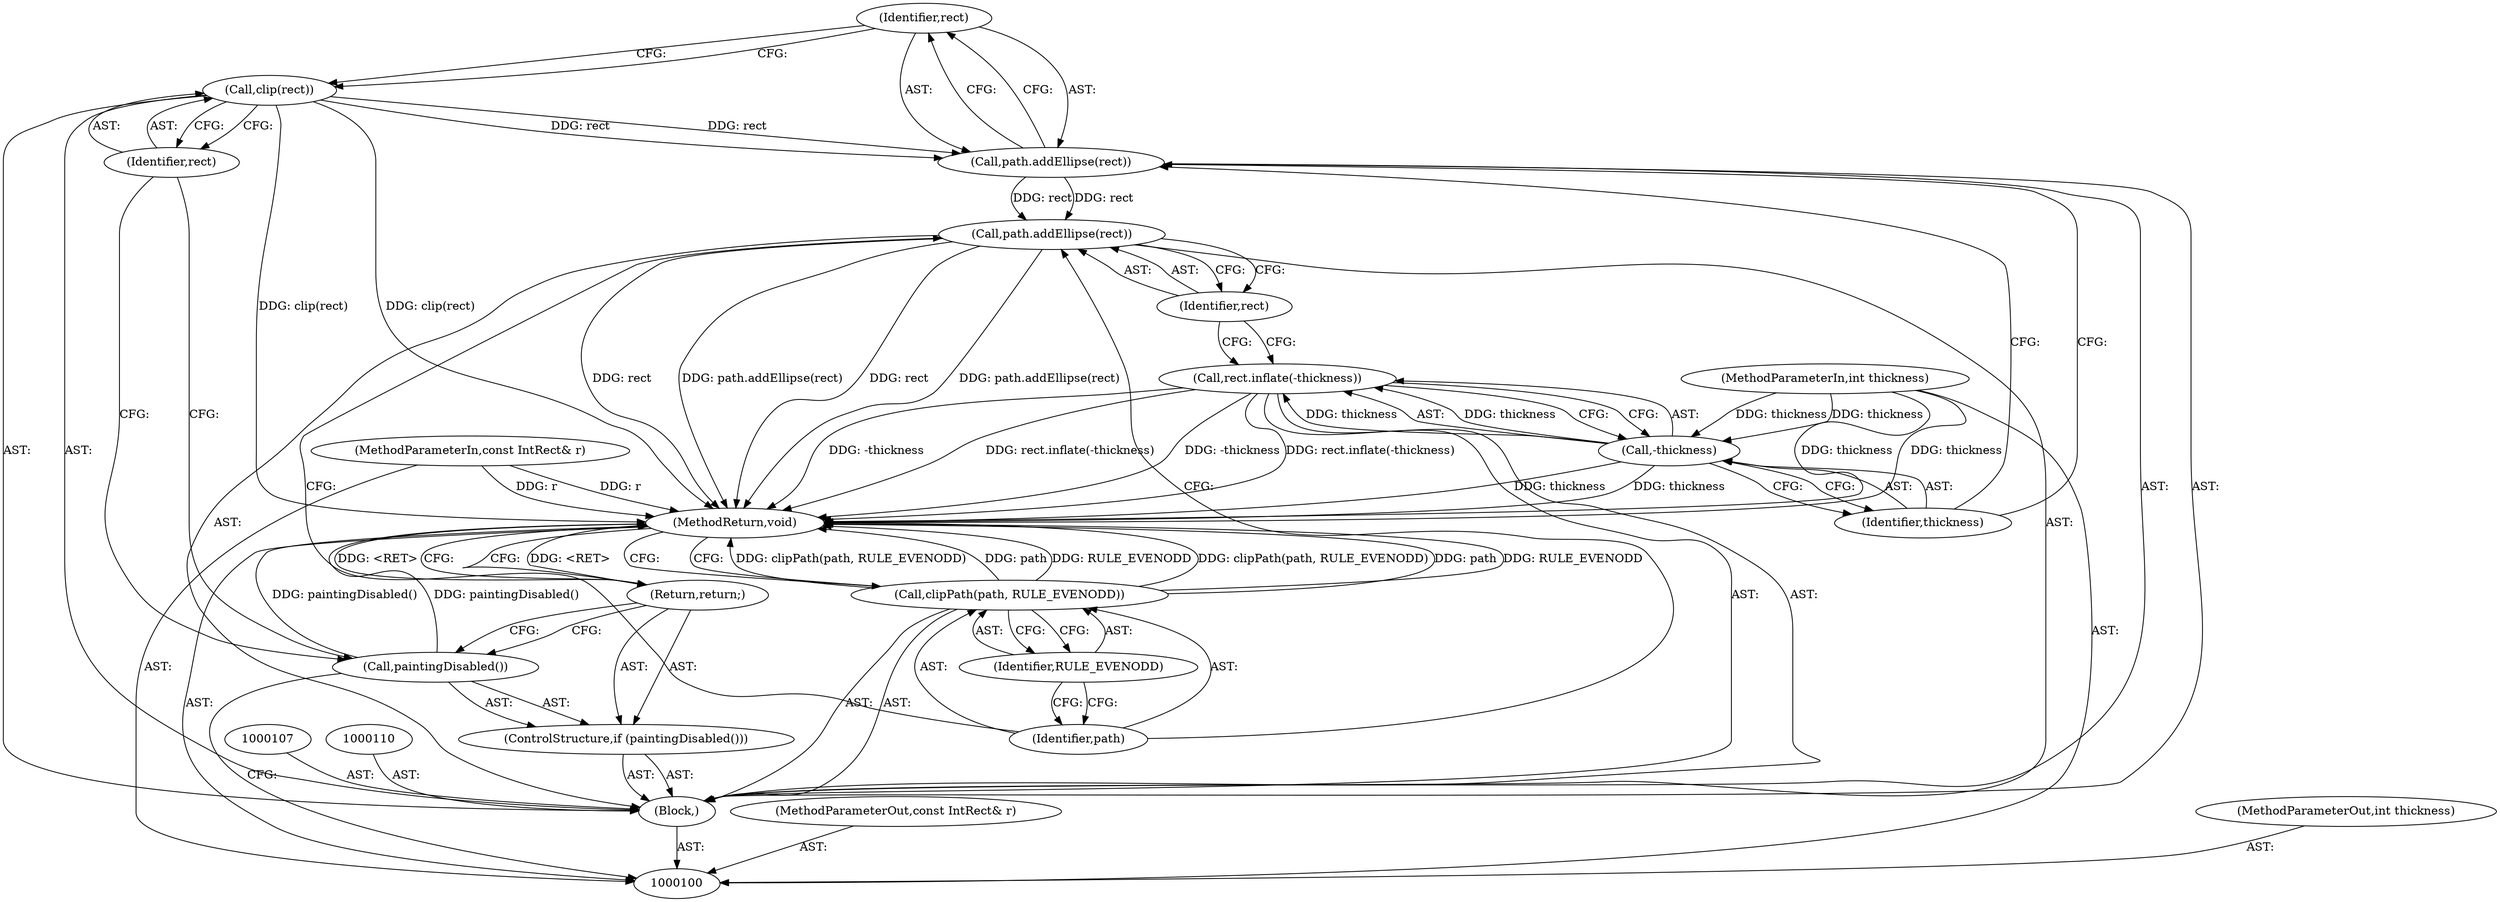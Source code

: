 digraph "0_Chrome_adb3498ca0b69561d8c6b60bab641de4b0e37dbf" {
"1000112" [label="(Identifier,rect)"];
"1000111" [label="(Call,path.addEllipse(rect))"];
"1000114" [label="(Call,-thickness)"];
"1000115" [label="(Identifier,thickness)"];
"1000113" [label="(Call,rect.inflate(-thickness))"];
"1000117" [label="(Identifier,rect)"];
"1000116" [label="(Call,path.addEllipse(rect))"];
"1000119" [label="(Identifier,path)"];
"1000120" [label="(Identifier,RULE_EVENODD)"];
"1000118" [label="(Call,clipPath(path, RULE_EVENODD))"];
"1000121" [label="(MethodReturn,void)"];
"1000101" [label="(MethodParameterIn,const IntRect& r)"];
"1000153" [label="(MethodParameterOut,const IntRect& r)"];
"1000102" [label="(MethodParameterIn,int thickness)"];
"1000154" [label="(MethodParameterOut,int thickness)"];
"1000103" [label="(Block,)"];
"1000104" [label="(ControlStructure,if (paintingDisabled()))"];
"1000105" [label="(Call,paintingDisabled())"];
"1000106" [label="(Return,return;)"];
"1000108" [label="(Call,clip(rect))"];
"1000109" [label="(Identifier,rect)"];
"1000112" -> "1000111"  [label="AST: "];
"1000112" -> "1000108"  [label="CFG: "];
"1000111" -> "1000112"  [label="CFG: "];
"1000111" -> "1000103"  [label="AST: "];
"1000111" -> "1000112"  [label="CFG: "];
"1000112" -> "1000111"  [label="AST: "];
"1000115" -> "1000111"  [label="CFG: "];
"1000108" -> "1000111"  [label="DDG: rect"];
"1000111" -> "1000116"  [label="DDG: rect"];
"1000114" -> "1000113"  [label="AST: "];
"1000114" -> "1000115"  [label="CFG: "];
"1000115" -> "1000114"  [label="AST: "];
"1000113" -> "1000114"  [label="CFG: "];
"1000114" -> "1000121"  [label="DDG: thickness"];
"1000114" -> "1000113"  [label="DDG: thickness"];
"1000102" -> "1000114"  [label="DDG: thickness"];
"1000115" -> "1000114"  [label="AST: "];
"1000115" -> "1000111"  [label="CFG: "];
"1000114" -> "1000115"  [label="CFG: "];
"1000113" -> "1000103"  [label="AST: "];
"1000113" -> "1000114"  [label="CFG: "];
"1000114" -> "1000113"  [label="AST: "];
"1000117" -> "1000113"  [label="CFG: "];
"1000113" -> "1000121"  [label="DDG: -thickness"];
"1000113" -> "1000121"  [label="DDG: rect.inflate(-thickness)"];
"1000114" -> "1000113"  [label="DDG: thickness"];
"1000117" -> "1000116"  [label="AST: "];
"1000117" -> "1000113"  [label="CFG: "];
"1000116" -> "1000117"  [label="CFG: "];
"1000116" -> "1000103"  [label="AST: "];
"1000116" -> "1000117"  [label="CFG: "];
"1000117" -> "1000116"  [label="AST: "];
"1000119" -> "1000116"  [label="CFG: "];
"1000116" -> "1000121"  [label="DDG: rect"];
"1000116" -> "1000121"  [label="DDG: path.addEllipse(rect)"];
"1000111" -> "1000116"  [label="DDG: rect"];
"1000119" -> "1000118"  [label="AST: "];
"1000119" -> "1000116"  [label="CFG: "];
"1000120" -> "1000119"  [label="CFG: "];
"1000120" -> "1000118"  [label="AST: "];
"1000120" -> "1000119"  [label="CFG: "];
"1000118" -> "1000120"  [label="CFG: "];
"1000118" -> "1000103"  [label="AST: "];
"1000118" -> "1000120"  [label="CFG: "];
"1000119" -> "1000118"  [label="AST: "];
"1000120" -> "1000118"  [label="AST: "];
"1000121" -> "1000118"  [label="CFG: "];
"1000118" -> "1000121"  [label="DDG: clipPath(path, RULE_EVENODD)"];
"1000118" -> "1000121"  [label="DDG: path"];
"1000118" -> "1000121"  [label="DDG: RULE_EVENODD"];
"1000121" -> "1000100"  [label="AST: "];
"1000121" -> "1000106"  [label="CFG: "];
"1000121" -> "1000118"  [label="CFG: "];
"1000106" -> "1000121"  [label="DDG: <RET>"];
"1000116" -> "1000121"  [label="DDG: rect"];
"1000116" -> "1000121"  [label="DDG: path.addEllipse(rect)"];
"1000108" -> "1000121"  [label="DDG: clip(rect)"];
"1000105" -> "1000121"  [label="DDG: paintingDisabled()"];
"1000113" -> "1000121"  [label="DDG: -thickness"];
"1000113" -> "1000121"  [label="DDG: rect.inflate(-thickness)"];
"1000114" -> "1000121"  [label="DDG: thickness"];
"1000118" -> "1000121"  [label="DDG: clipPath(path, RULE_EVENODD)"];
"1000118" -> "1000121"  [label="DDG: path"];
"1000118" -> "1000121"  [label="DDG: RULE_EVENODD"];
"1000102" -> "1000121"  [label="DDG: thickness"];
"1000101" -> "1000121"  [label="DDG: r"];
"1000101" -> "1000100"  [label="AST: "];
"1000101" -> "1000121"  [label="DDG: r"];
"1000153" -> "1000100"  [label="AST: "];
"1000102" -> "1000100"  [label="AST: "];
"1000102" -> "1000121"  [label="DDG: thickness"];
"1000102" -> "1000114"  [label="DDG: thickness"];
"1000154" -> "1000100"  [label="AST: "];
"1000103" -> "1000100"  [label="AST: "];
"1000104" -> "1000103"  [label="AST: "];
"1000107" -> "1000103"  [label="AST: "];
"1000108" -> "1000103"  [label="AST: "];
"1000110" -> "1000103"  [label="AST: "];
"1000111" -> "1000103"  [label="AST: "];
"1000113" -> "1000103"  [label="AST: "];
"1000116" -> "1000103"  [label="AST: "];
"1000118" -> "1000103"  [label="AST: "];
"1000104" -> "1000103"  [label="AST: "];
"1000105" -> "1000104"  [label="AST: "];
"1000106" -> "1000104"  [label="AST: "];
"1000105" -> "1000104"  [label="AST: "];
"1000105" -> "1000100"  [label="CFG: "];
"1000106" -> "1000105"  [label="CFG: "];
"1000109" -> "1000105"  [label="CFG: "];
"1000105" -> "1000121"  [label="DDG: paintingDisabled()"];
"1000106" -> "1000104"  [label="AST: "];
"1000106" -> "1000105"  [label="CFG: "];
"1000121" -> "1000106"  [label="CFG: "];
"1000106" -> "1000121"  [label="DDG: <RET>"];
"1000108" -> "1000103"  [label="AST: "];
"1000108" -> "1000109"  [label="CFG: "];
"1000109" -> "1000108"  [label="AST: "];
"1000112" -> "1000108"  [label="CFG: "];
"1000108" -> "1000121"  [label="DDG: clip(rect)"];
"1000108" -> "1000111"  [label="DDG: rect"];
"1000109" -> "1000108"  [label="AST: "];
"1000109" -> "1000105"  [label="CFG: "];
"1000108" -> "1000109"  [label="CFG: "];
}
